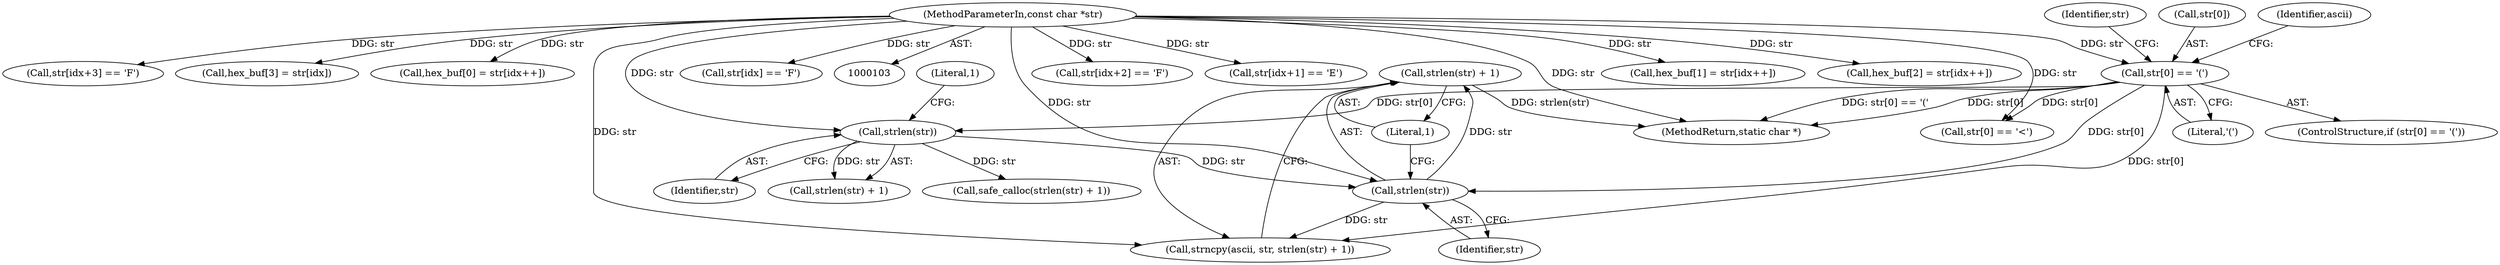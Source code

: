 digraph "0_pdfresurrect_0c4120fffa3dffe97b95c486a120eded82afe8a6_1@API" {
"1000141" [label="(Call,strlen(str) + 1)"];
"1000142" [label="(Call,strlen(str))"];
"1000125" [label="(Call,str[0] == '(')"];
"1000104" [label="(MethodParameterIn,const char *str)"];
"1000135" [label="(Call,strlen(str))"];
"1000124" [label="(ControlStructure,if (str[0] == '('))"];
"1000136" [label="(Identifier,str)"];
"1000182" [label="(Call,str[idx+2] == 'F')"];
"1000174" [label="(Call,str[idx+1] == 'E')"];
"1000259" [label="(MethodReturn,static char *)"];
"1000138" [label="(Call,strncpy(ascii, str, strlen(str) + 1))"];
"1000133" [label="(Call,safe_calloc(strlen(str) + 1))"];
"1000144" [label="(Literal,1)"];
"1000129" [label="(Literal,'(')"];
"1000137" [label="(Literal,1)"];
"1000142" [label="(Call,strlen(str))"];
"1000225" [label="(Call,hex_buf[1] = str[idx++])"];
"1000233" [label="(Call,hex_buf[2] = str[idx++])"];
"1000189" [label="(Call,str[idx+3] == 'F')"];
"1000104" [label="(MethodParameterIn,const char *str)"];
"1000143" [label="(Identifier,str)"];
"1000241" [label="(Call,hex_buf[3] = str[idx])"];
"1000134" [label="(Call,strlen(str) + 1)"];
"1000217" [label="(Call,hex_buf[0] = str[idx++])"];
"1000151" [label="(Identifier,str)"];
"1000141" [label="(Call,strlen(str) + 1)"];
"1000125" [label="(Call,str[0] == '(')"];
"1000149" [label="(Call,str[0] == '<')"];
"1000168" [label="(Call,str[idx] == 'F')"];
"1000135" [label="(Call,strlen(str))"];
"1000126" [label="(Call,str[0])"];
"1000132" [label="(Identifier,ascii)"];
"1000141" -> "1000138"  [label="AST: "];
"1000141" -> "1000144"  [label="CFG: "];
"1000142" -> "1000141"  [label="AST: "];
"1000144" -> "1000141"  [label="AST: "];
"1000138" -> "1000141"  [label="CFG: "];
"1000141" -> "1000259"  [label="DDG: strlen(str)"];
"1000142" -> "1000141"  [label="DDG: str"];
"1000142" -> "1000143"  [label="CFG: "];
"1000143" -> "1000142"  [label="AST: "];
"1000144" -> "1000142"  [label="CFG: "];
"1000142" -> "1000138"  [label="DDG: str"];
"1000125" -> "1000142"  [label="DDG: str[0]"];
"1000135" -> "1000142"  [label="DDG: str"];
"1000104" -> "1000142"  [label="DDG: str"];
"1000125" -> "1000124"  [label="AST: "];
"1000125" -> "1000129"  [label="CFG: "];
"1000126" -> "1000125"  [label="AST: "];
"1000129" -> "1000125"  [label="AST: "];
"1000132" -> "1000125"  [label="CFG: "];
"1000151" -> "1000125"  [label="CFG: "];
"1000125" -> "1000259"  [label="DDG: str[0]"];
"1000125" -> "1000259"  [label="DDG: str[0] == '('"];
"1000104" -> "1000125"  [label="DDG: str"];
"1000125" -> "1000135"  [label="DDG: str[0]"];
"1000125" -> "1000138"  [label="DDG: str[0]"];
"1000125" -> "1000149"  [label="DDG: str[0]"];
"1000104" -> "1000103"  [label="AST: "];
"1000104" -> "1000259"  [label="DDG: str"];
"1000104" -> "1000135"  [label="DDG: str"];
"1000104" -> "1000138"  [label="DDG: str"];
"1000104" -> "1000149"  [label="DDG: str"];
"1000104" -> "1000168"  [label="DDG: str"];
"1000104" -> "1000174"  [label="DDG: str"];
"1000104" -> "1000182"  [label="DDG: str"];
"1000104" -> "1000189"  [label="DDG: str"];
"1000104" -> "1000217"  [label="DDG: str"];
"1000104" -> "1000225"  [label="DDG: str"];
"1000104" -> "1000233"  [label="DDG: str"];
"1000104" -> "1000241"  [label="DDG: str"];
"1000135" -> "1000134"  [label="AST: "];
"1000135" -> "1000136"  [label="CFG: "];
"1000136" -> "1000135"  [label="AST: "];
"1000137" -> "1000135"  [label="CFG: "];
"1000135" -> "1000133"  [label="DDG: str"];
"1000135" -> "1000134"  [label="DDG: str"];
}
